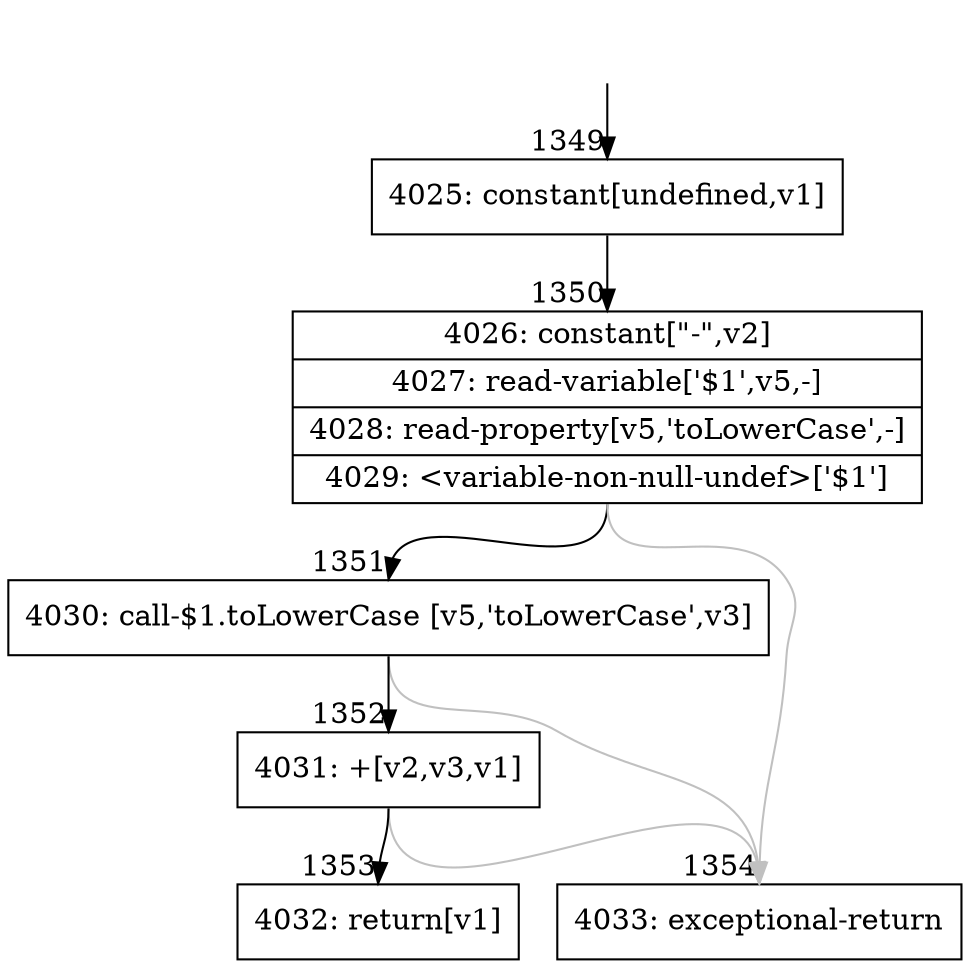digraph {
rankdir="TD"
BB_entry121[shape=none,label=""];
BB_entry121 -> BB1349 [tailport=s, headport=n, headlabel="    1349"]
BB1349 [shape=record label="{4025: constant[undefined,v1]}" ] 
BB1349 -> BB1350 [tailport=s, headport=n, headlabel="      1350"]
BB1350 [shape=record label="{4026: constant[\"-\",v2]|4027: read-variable['$1',v5,-]|4028: read-property[v5,'toLowerCase',-]|4029: \<variable-non-null-undef\>['$1']}" ] 
BB1350 -> BB1351 [tailport=s, headport=n, headlabel="      1351"]
BB1350 -> BB1354 [tailport=s, headport=n, color=gray, headlabel="      1354"]
BB1351 [shape=record label="{4030: call-$1.toLowerCase [v5,'toLowerCase',v3]}" ] 
BB1351 -> BB1352 [tailport=s, headport=n, headlabel="      1352"]
BB1351 -> BB1354 [tailport=s, headport=n, color=gray]
BB1352 [shape=record label="{4031: +[v2,v3,v1]}" ] 
BB1352 -> BB1353 [tailport=s, headport=n, headlabel="      1353"]
BB1352 -> BB1354 [tailport=s, headport=n, color=gray]
BB1353 [shape=record label="{4032: return[v1]}" ] 
BB1354 [shape=record label="{4033: exceptional-return}" ] 
//#$~ 1834
}
